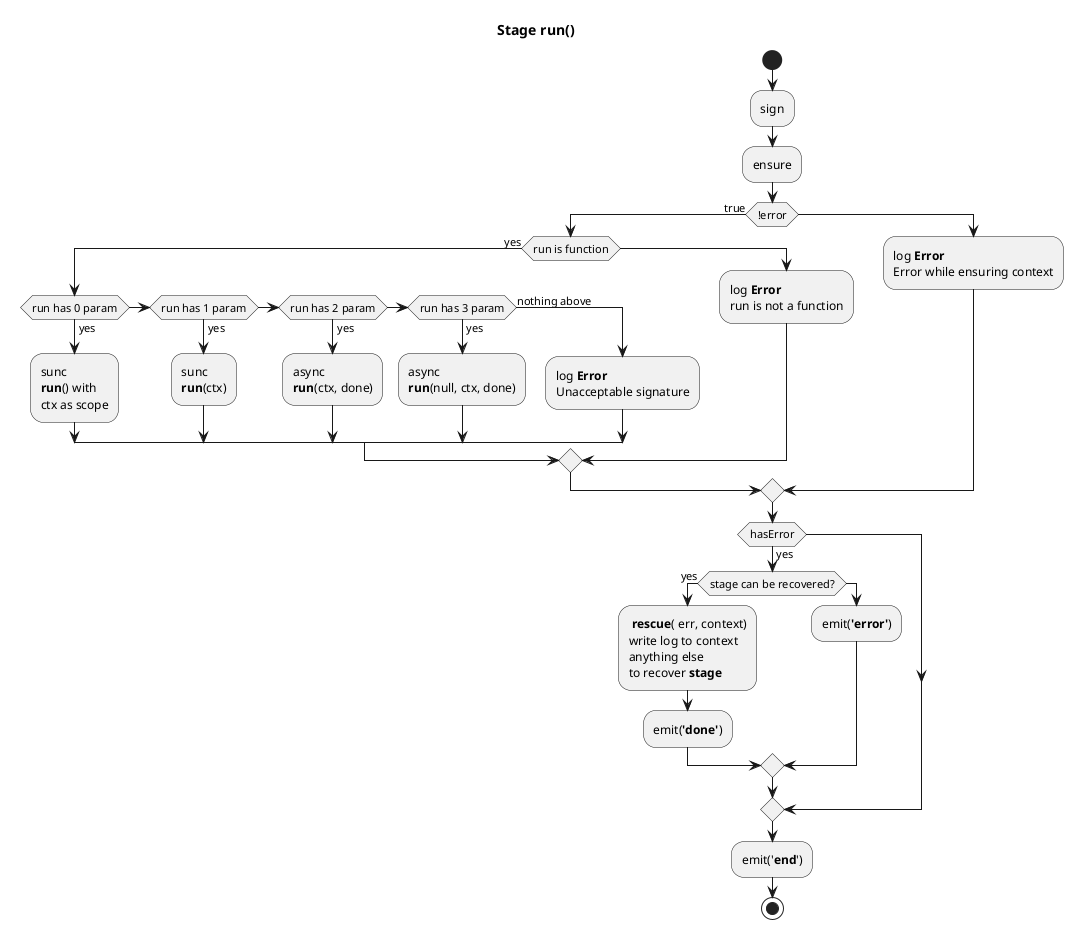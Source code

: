 @startuml

title Stage run()

start

:sign;
:ensure;

if (!error) then(true)
	if(run is function) then (yes)
		if(run has 0 param) then (yes)
		:sunc 
		**run**() with
		ctx as scope;
		elseif (run has 1 param) then (yes)
		:sunc
		**run**(ctx);
		elseif (run has 2 param) then (yes)
		:async
		**run**(ctx, done);
		elseif (run has 3 param) then (yes)
		:async 
		**run**(null, ctx, done);
		else (nothing above)
			:log **Error**
			Unacceptable signature;
		endif
	else
		:log **Error**
		run is not a function;
	endif
else
	:log **Error**
	Error while ensuring context;
endif
	if(hasError) then (yes)
		if (stage can be recovered?) then(yes)
			: **rescue**( err, context) 
			write log to context 
			anything else 
			to recover **stage**;
			:emit(**'done'**);
		else
			:emit(**'error'**);
		endif
	endif
	:emit('**end**');
stop

@enduml